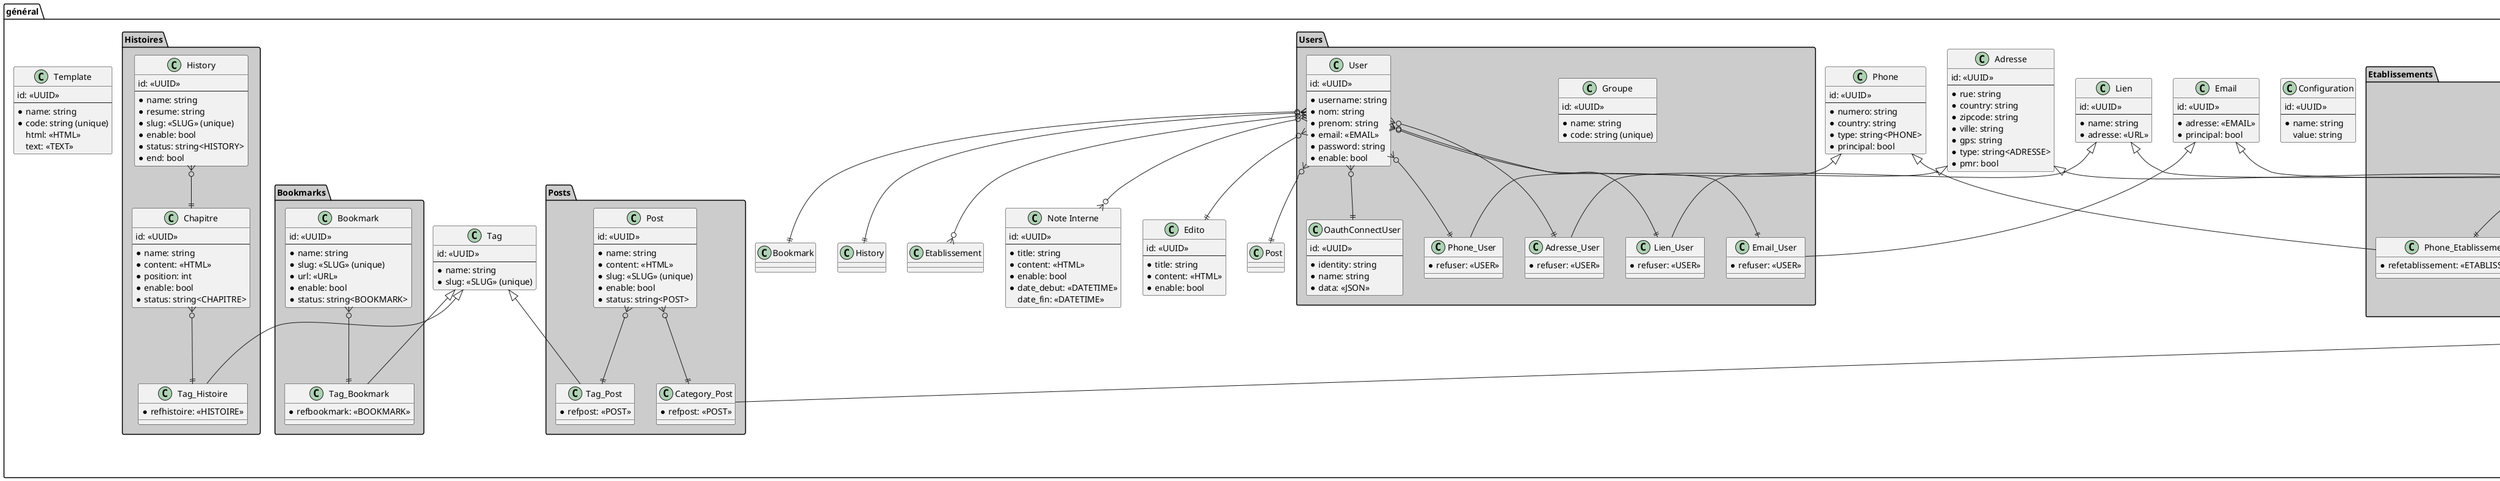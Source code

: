 @startuml

    package "général" #FFF {
        class Adresse {
            {field} id: <<UUID>>
            ---
            * {field} rue: string
            * {field} country: string
            * {field} zipcode: string
            * {field} ville: string
            * {field} gps: string
            * {field} type: string<ADRESSE>
            * {field} pmr: bool
        }

        class Category {
            {field} id: <<UUID>>
            ---
            * {field} name: string
            * {field} slug: <<SLUG>> (unique)
            * {field} temporary: boolean
        }

        class Configuration {
            {field} id: <<UUID>>
            ---
            * {field} name: string
            {field} value: string
        }

        class "Note Interne" {
            {field} id: <<UUID>>
            ---
            * {field} title: string
            * {field} content: <<HTML>>
            * {field} enable: bool
            * {field} date_debut: <<DATETIME>>
            {field} date_fin: <<DATETIME>>
        }

        class Edito {
            {field} id: <<UUID>>
            ---
            * {field} title: string
            * {field} content: <<HTML>>
            * {field} enable: bool
        }

        class Email {
            {field} id: <<UUID>>
            ---
            * {field} adresse: <<EMAIL>>
            * {field} principal: bool
        }

        class Lien {
            {field} id: <<UUID>>
            ---
            * {field} name: string
            * {field} adresse: <<URL>>
        }

        class Phone {
            {field} id: <<UUID>>
            ---
            * {field} numero: string
            * {field} country: string
            * {field} type: string<PHONE>
            * {field} principal: bool
        }

        class Tag {
            {field} id: <<UUID>>
            ---
            * {field} name: string
            * {field} slug: <<SLUG>> (unique)
        }

        class Template {
            {field} id: <<UUID>>
            ---
            * {field} name: string
            * {field} code: string (unique)
            {field} html: <<HTML>>
            {field} text: <<TEXT>>
        }

        package "Users" #CCC {
            class Groupe {
                {field} id: <<UUID>>
                ---
                * {field} name: string
                * {field} code: string (unique)
            }

            class User {
                {field} id: <<UUID>>
                ---
                * {field} username: string
                * {field} nom: string
                * {field} prenom: string
                * {field} email: <<EMAIL>>
                * {field} password: string
                * {field} enable: bool
            }

            class OauthConnectUser {
                {field} id: <<UUID>>
                ---
                * {field} identity: string
                * {field} name: string
                * {field} data: <<JSON>>
            }

            class Adresse_User {
                * {field} refuser: <<USER>>
            }

            class Phone_User {
                * {field} refuser: <<USER>>
            }

            class Email_User {
                * {field} refuser: <<USER>>
            }

            class Lien_User {
                * {field} refuser: <<USER>>
            }

            Adresse <|-- Adresse_User
            Phone <|-- Phone_User
            Email <|-- Email_User
            Lien <|-- Lien_User
            User }o--|| OauthConnectUser
            User }o--|| Adresse_User
            User }o--|| Phone_User
            User }o--|| Email_User
            User }o--|| Lien_User
        }

        User }o--|| Post
        User }o--|| Edito
        User }o--|| Bookmark
        User }o--|| History
        User }o--o{ "Note Interne"
        User }o--o{ Etablissement

        package "Etablissements" #CCC {
            class Etablissement {
                {field} id: <<UUID>>
                ---
            }

            class Horaire {
                {field} id: <<UUID>>
                ---
                {field} jour: integer
                {field} heure_dm: integer
                {field} heure_fm: integer
                {field} heure_da: integer
                {field} heure_fa: integer
            }

            class Phone_Etablissement {
                * {field} refetablissement: <<ETABLISSEMENT>>
            }

            class Adresse_Etablissement {
                * {field} refetablissement: <<ETABLISSEMENT>>
            }

            class Email_Etablissement {
                * {field} refetablissement: <<ETABLISSEMENT>>
            }

            class Lien_Etablissement {
                * {field} refetablissement: <<ETABLISSEMENT>>
            }

            Adresse <|-- Adresse_Etablissement
            Phone <|-- Phone_Etablissement
            Email <|-- Email_Etablissement
            Lien <|-- Lien_Etablissement


            Etablissement }o--|| Adresse_Etablissement
            Etablissement }o--|| Horaire
            Etablissement }o--|| Phone_Etablissement
            Etablissement }o--|| Email_Etablissement
            Etablissement }o--|| Lien_Etablissement
        }

        package "Histoires" #CCC {
            class History {
                {field} id: <<UUID>>
                ---
                * {field} name: string
                * {field} resume: string
                * {field} slug: <<SLUG>> (unique)
                * {field} enable: bool
                * {field} status: string<HISTORY>
                * {field} end: bool
            }

            class Chapitre {
                {field} id: <<UUID>>
                ---
                * {field} name: string
                * {field} content: <<HTML>>
                * {field} position: int
                * {field} enable: bool
                * {field} status: string<CHAPITRE>
            }

            class Tag_Histoire {
                * {field} refhistoire: <<HISTOIRE>>
            }

            Tag <|-- Tag_Histoire

            History }o--|| Chapitre
            Chapitre }o--|| Tag_Histoire
        }

        package "Bookmarks" #CCC {
            class Bookmark {
                {field} id: <<UUID>>
                ---
                * {field} name: string
                * {field} slug: <<SLUG>> (unique)
                * {field} url: <<URL>>
                * {field} enable: bool
                * {field} status: string<BOOKMARK>
            }

            class Tag_Bookmark {
                * {field} refbookmark: <<BOOKMARK>>
            }

            Tag <|-- Tag_Bookmark

            Bookmark }o--|| Tag_Bookmark
        }

        package "Partenaires" #CCC {
            class Partenaire {
                {field} id: <<UUID>>
                ---
                * {field} name: string
                * {field} description: string
                * {field} slogan: string
                * {field} url: <<URL>>
                * {field} enable: bool
            }

            class Category_Partenaire {
                * {field} refpartenaire: <<PARTENAIRE>>
            }

            Category <|-- Category_Partenaire
        }

        package "Posts" #CCC {
            class Post {
                {field} id: <<UUID>>
                ---
                * {field} name: string
                * {field} content: <<HTML>>
                * {field} slug: <<SLUG>> (unique)
                * {field} enable: bool
                * {field} status: string<POST>
            }

            class Category_Post {
                * {field} refpost: <<POST>>
            }
            class Tag_Post {
                * {field} refpost: <<POST>>
            }


            Tag <|-- Tag_Post
            Category <|-- Category_Post


            Post }o--|| Category_Post
            Post }o--|| Tag_Post
        }
    }

@enduml
